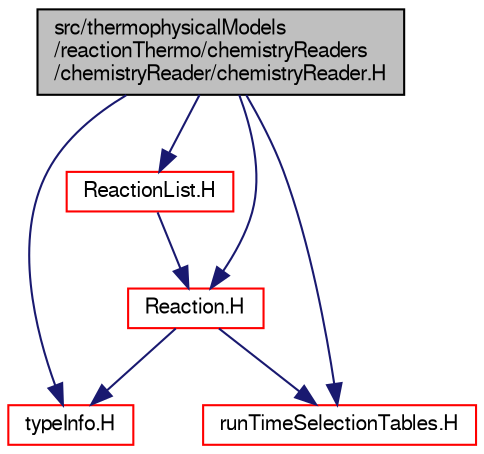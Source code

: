 digraph "src/thermophysicalModels/reactionThermo/chemistryReaders/chemistryReader/chemistryReader.H"
{
  bgcolor="transparent";
  edge [fontname="FreeSans",fontsize="10",labelfontname="FreeSans",labelfontsize="10"];
  node [fontname="FreeSans",fontsize="10",shape=record];
  Node0 [label="src/thermophysicalModels\l/reactionThermo/chemistryReaders\l/chemistryReader/chemistryReader.H",height=0.2,width=0.4,color="black", fillcolor="grey75", style="filled", fontcolor="black"];
  Node0 -> Node1 [color="midnightblue",fontsize="10",style="solid",fontname="FreeSans"];
  Node1 [label="typeInfo.H",height=0.2,width=0.4,color="red",URL="$a09341.html"];
  Node0 -> Node44 [color="midnightblue",fontsize="10",style="solid",fontname="FreeSans"];
  Node44 [label="runTimeSelectionTables.H",height=0.2,width=0.4,color="red",URL="$a09266.html",tooltip="Macros to ease declaration of run-time selection tables. "];
  Node0 -> Node55 [color="midnightblue",fontsize="10",style="solid",fontname="FreeSans"];
  Node55 [label="Reaction.H",height=0.2,width=0.4,color="red",URL="$a16568.html"];
  Node55 -> Node1 [color="midnightblue",fontsize="10",style="solid",fontname="FreeSans"];
  Node55 -> Node44 [color="midnightblue",fontsize="10",style="solid",fontname="FreeSans"];
  Node0 -> Node92 [color="midnightblue",fontsize="10",style="solid",fontname="FreeSans"];
  Node92 [label="ReactionList.H",height=0.2,width=0.4,color="red",URL="$a16577.html"];
  Node92 -> Node55 [color="midnightblue",fontsize="10",style="solid",fontname="FreeSans"];
}
